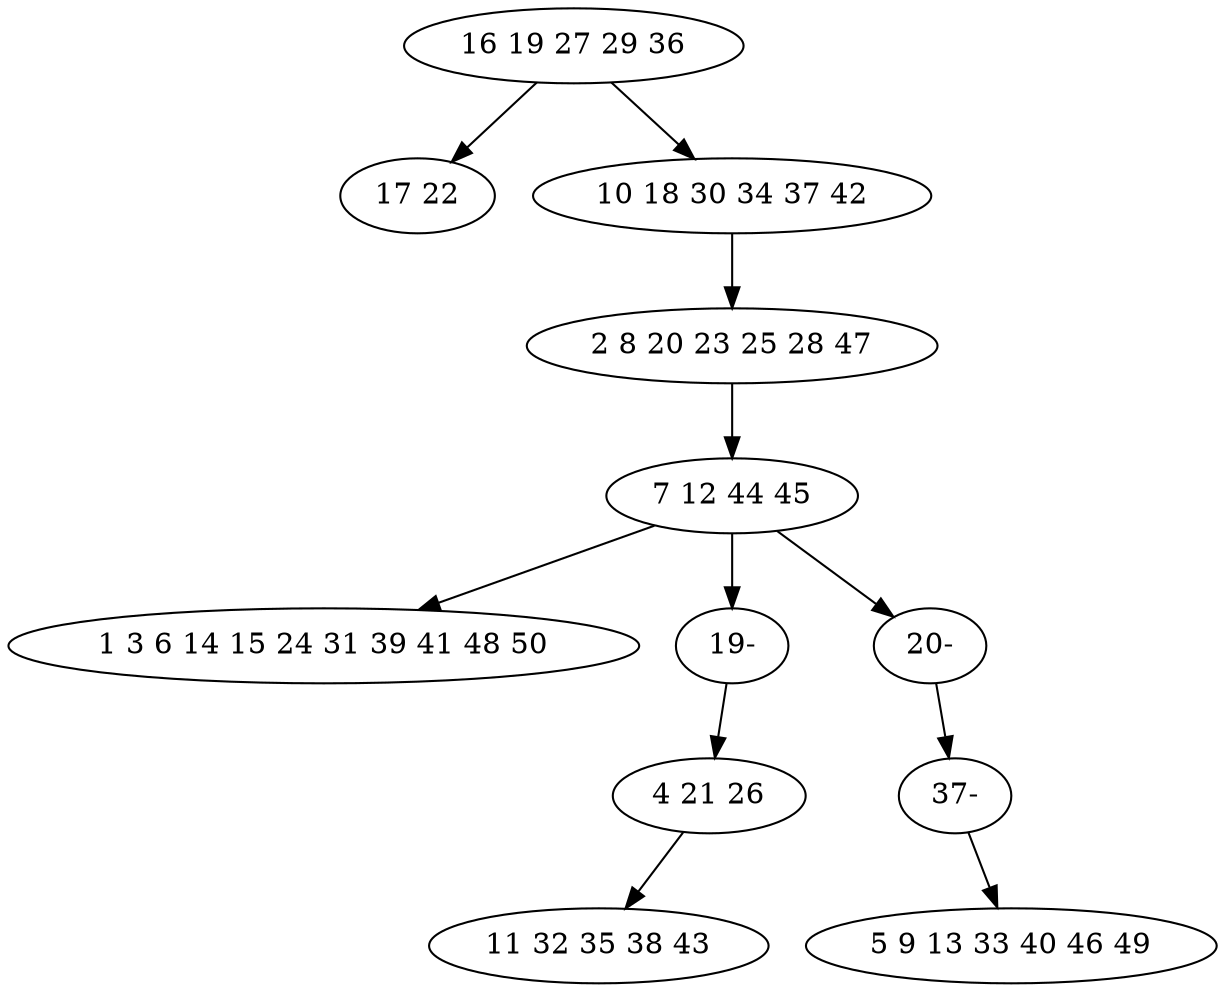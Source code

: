 digraph true_tree {
	"0" -> "1"
	"0" -> "2"
	"2" -> "3"
	"3" -> "4"
	"4" -> "5"
	"4" -> "11"
	"4" -> "9"
	"6" -> "8"
	"9" -> "10"
	"10" -> "7"
	"11" -> "6"
	"0" [label="16 19 27 29 36"];
	"1" [label="17 22"];
	"2" [label="10 18 30 34 37 42"];
	"3" [label="2 8 20 23 25 28 47"];
	"4" [label="7 12 44 45"];
	"5" [label="1 3 6 14 15 24 31 39 41 48 50"];
	"6" [label="4 21 26"];
	"7" [label="5 9 13 33 40 46 49"];
	"8" [label="11 32 35 38 43"];
	"9" [label="20-"];
	"10" [label="37-"];
	"11" [label="19-"];
}

